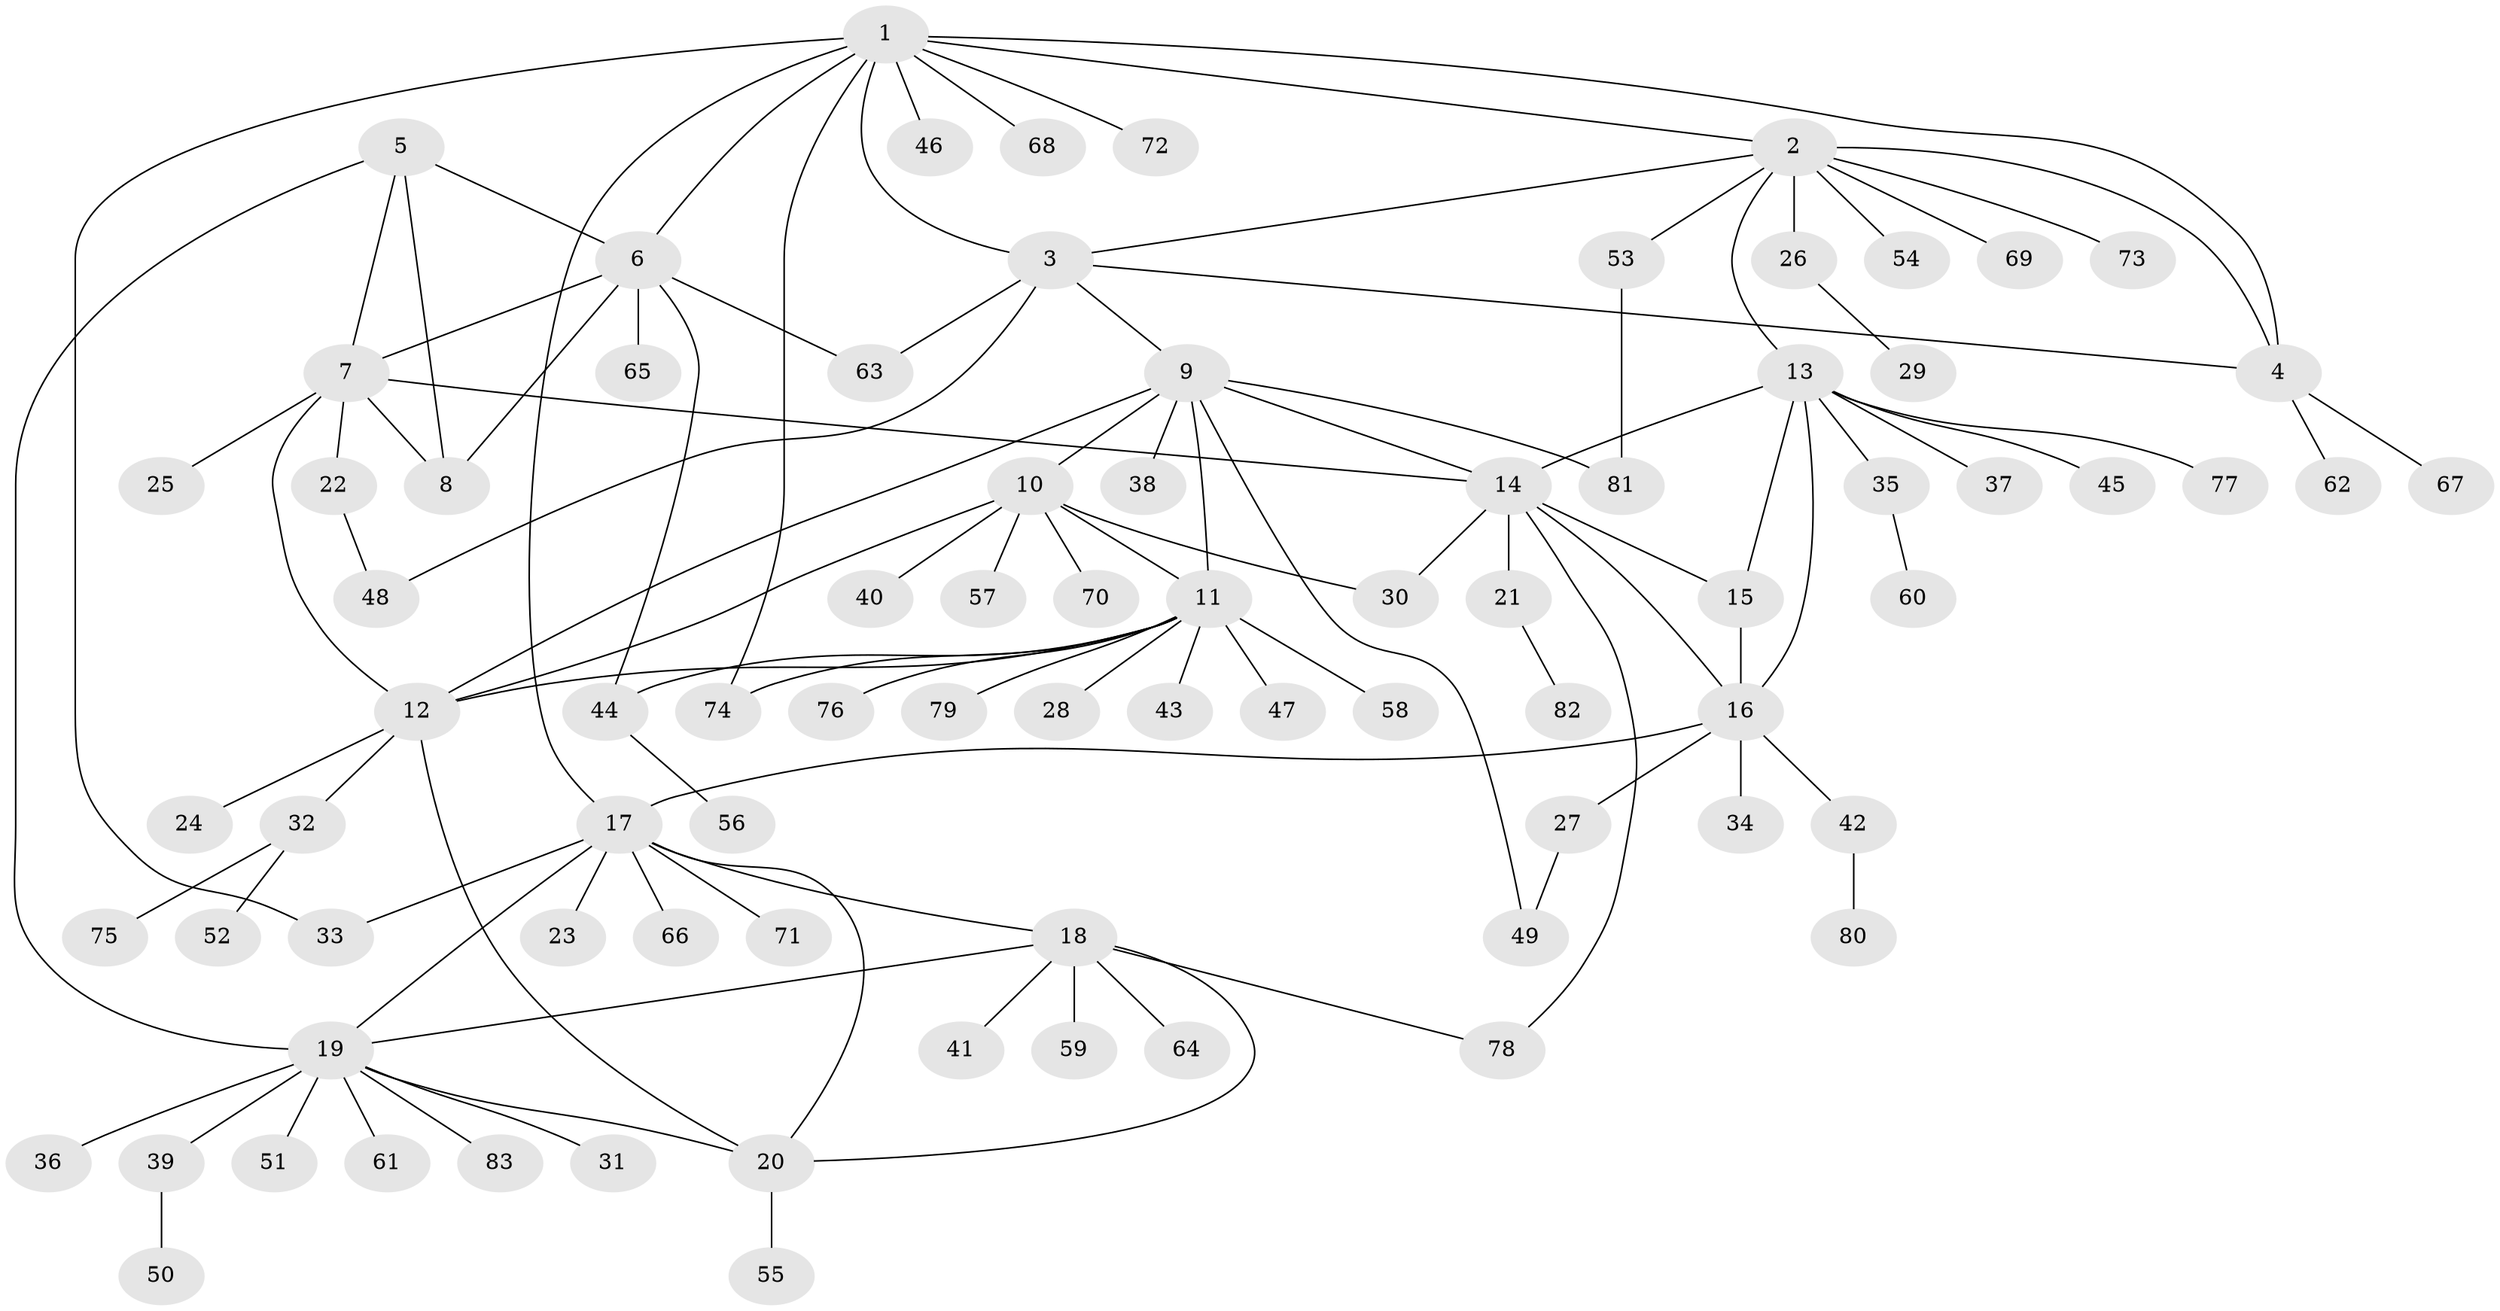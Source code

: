 // Generated by graph-tools (version 1.1) at 2025/26/03/09/25 03:26:48]
// undirected, 83 vertices, 112 edges
graph export_dot {
graph [start="1"]
  node [color=gray90,style=filled];
  1;
  2;
  3;
  4;
  5;
  6;
  7;
  8;
  9;
  10;
  11;
  12;
  13;
  14;
  15;
  16;
  17;
  18;
  19;
  20;
  21;
  22;
  23;
  24;
  25;
  26;
  27;
  28;
  29;
  30;
  31;
  32;
  33;
  34;
  35;
  36;
  37;
  38;
  39;
  40;
  41;
  42;
  43;
  44;
  45;
  46;
  47;
  48;
  49;
  50;
  51;
  52;
  53;
  54;
  55;
  56;
  57;
  58;
  59;
  60;
  61;
  62;
  63;
  64;
  65;
  66;
  67;
  68;
  69;
  70;
  71;
  72;
  73;
  74;
  75;
  76;
  77;
  78;
  79;
  80;
  81;
  82;
  83;
  1 -- 2;
  1 -- 3;
  1 -- 4;
  1 -- 6;
  1 -- 17;
  1 -- 33;
  1 -- 46;
  1 -- 68;
  1 -- 72;
  1 -- 74;
  2 -- 3;
  2 -- 4;
  2 -- 13;
  2 -- 26;
  2 -- 53;
  2 -- 54;
  2 -- 69;
  2 -- 73;
  3 -- 4;
  3 -- 9;
  3 -- 48;
  3 -- 63;
  4 -- 62;
  4 -- 67;
  5 -- 6;
  5 -- 7;
  5 -- 8;
  5 -- 19;
  6 -- 7;
  6 -- 8;
  6 -- 44;
  6 -- 63;
  6 -- 65;
  7 -- 8;
  7 -- 12;
  7 -- 14;
  7 -- 22;
  7 -- 25;
  9 -- 10;
  9 -- 11;
  9 -- 12;
  9 -- 14;
  9 -- 38;
  9 -- 49;
  9 -- 81;
  10 -- 11;
  10 -- 12;
  10 -- 30;
  10 -- 40;
  10 -- 57;
  10 -- 70;
  11 -- 12;
  11 -- 28;
  11 -- 43;
  11 -- 44;
  11 -- 47;
  11 -- 58;
  11 -- 74;
  11 -- 76;
  11 -- 79;
  12 -- 20;
  12 -- 24;
  12 -- 32;
  13 -- 14;
  13 -- 15;
  13 -- 16;
  13 -- 35;
  13 -- 37;
  13 -- 45;
  13 -- 77;
  14 -- 15;
  14 -- 16;
  14 -- 21;
  14 -- 30;
  14 -- 78;
  15 -- 16;
  16 -- 17;
  16 -- 27;
  16 -- 34;
  16 -- 42;
  17 -- 18;
  17 -- 19;
  17 -- 20;
  17 -- 23;
  17 -- 33;
  17 -- 66;
  17 -- 71;
  18 -- 19;
  18 -- 20;
  18 -- 41;
  18 -- 59;
  18 -- 64;
  18 -- 78;
  19 -- 20;
  19 -- 31;
  19 -- 36;
  19 -- 39;
  19 -- 51;
  19 -- 61;
  19 -- 83;
  20 -- 55;
  21 -- 82;
  22 -- 48;
  26 -- 29;
  27 -- 49;
  32 -- 52;
  32 -- 75;
  35 -- 60;
  39 -- 50;
  42 -- 80;
  44 -- 56;
  53 -- 81;
}
